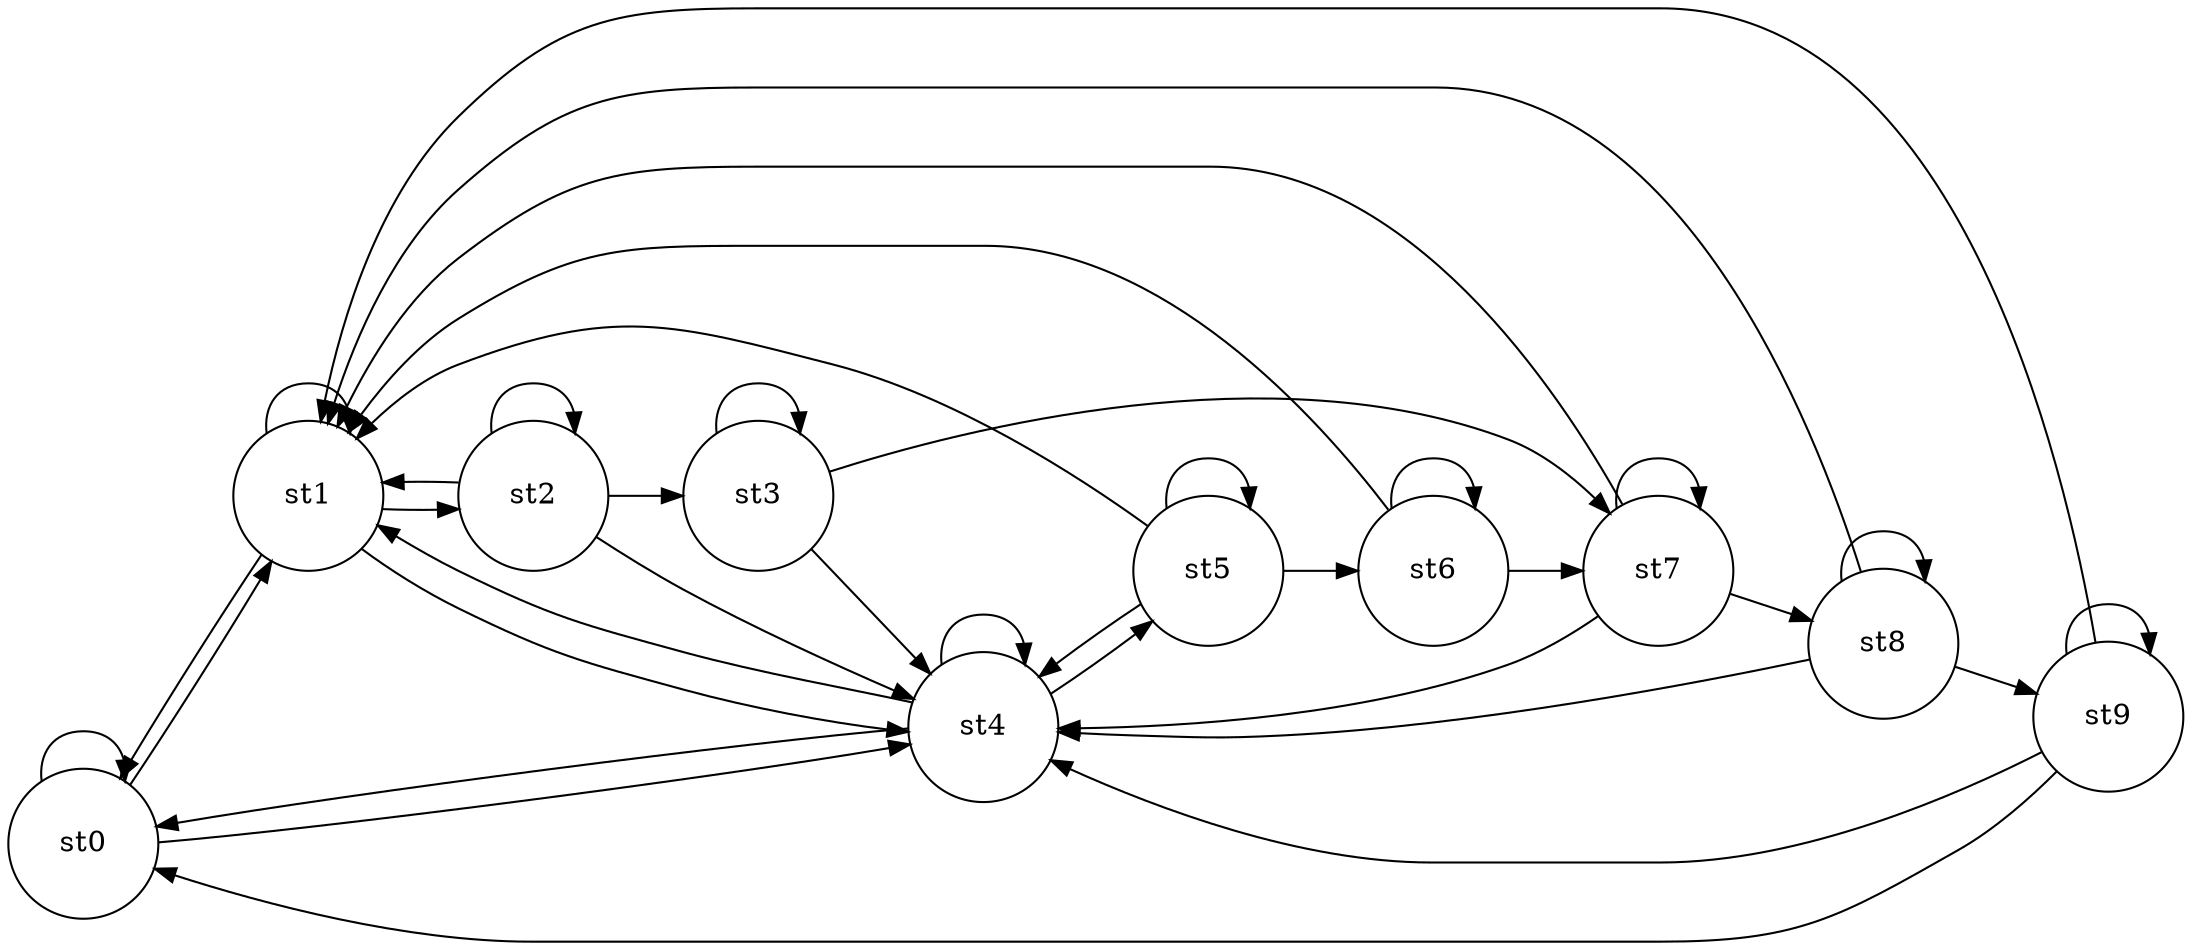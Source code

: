 #Total states is 0, including 0 states and 0 newstates
#Total transisions is 0, including 0 transistions and 0 new transitions
digraph finite_state_machine {
	rankdir=LR;
	size="20,20";
	resolution="300";
	overlap=false;

	node [shape = circle, fixedsize=true, width = 1, color = red, style = filled];

	node [shape = circle, color = black, style = unfilled];
	st0;
 	st1;
 	st2;
 	st3;
 	st4;
 	st5;
 	st6;
 	st7;
 	st8;
 	st9;
 	st0 -> st0;
	st0 -> st1;
	st0 -> st4;
	st1 -> st0;
	st1 -> st1;
	st1 -> st2;
	st1 -> st4;
	st2 -> st1;
	st2 -> st2;
	st2 -> st3;
	st2 -> st4;
	st3 -> st3;
	st3 -> st4;
	st3 -> st7;
	st4 -> st0;
	st4 -> st1;
	st4 -> st4;
	st4 -> st5;
	st5 -> st1;
	st5 -> st4;
	st5 -> st5;
	st5 -> st6;
	st6 -> st1;
	st6 -> st6;
	st6 -> st7;
	st7 -> st1;
	st7 -> st4;
	st7 -> st7;
	st7 -> st8;
	st8 -> st1;
	st8 -> st4;
	st8 -> st8;
	st8 -> st9;
	st9 -> st0;
	st9 -> st1;
	st9 -> st4;
	st9 -> st9;
}
